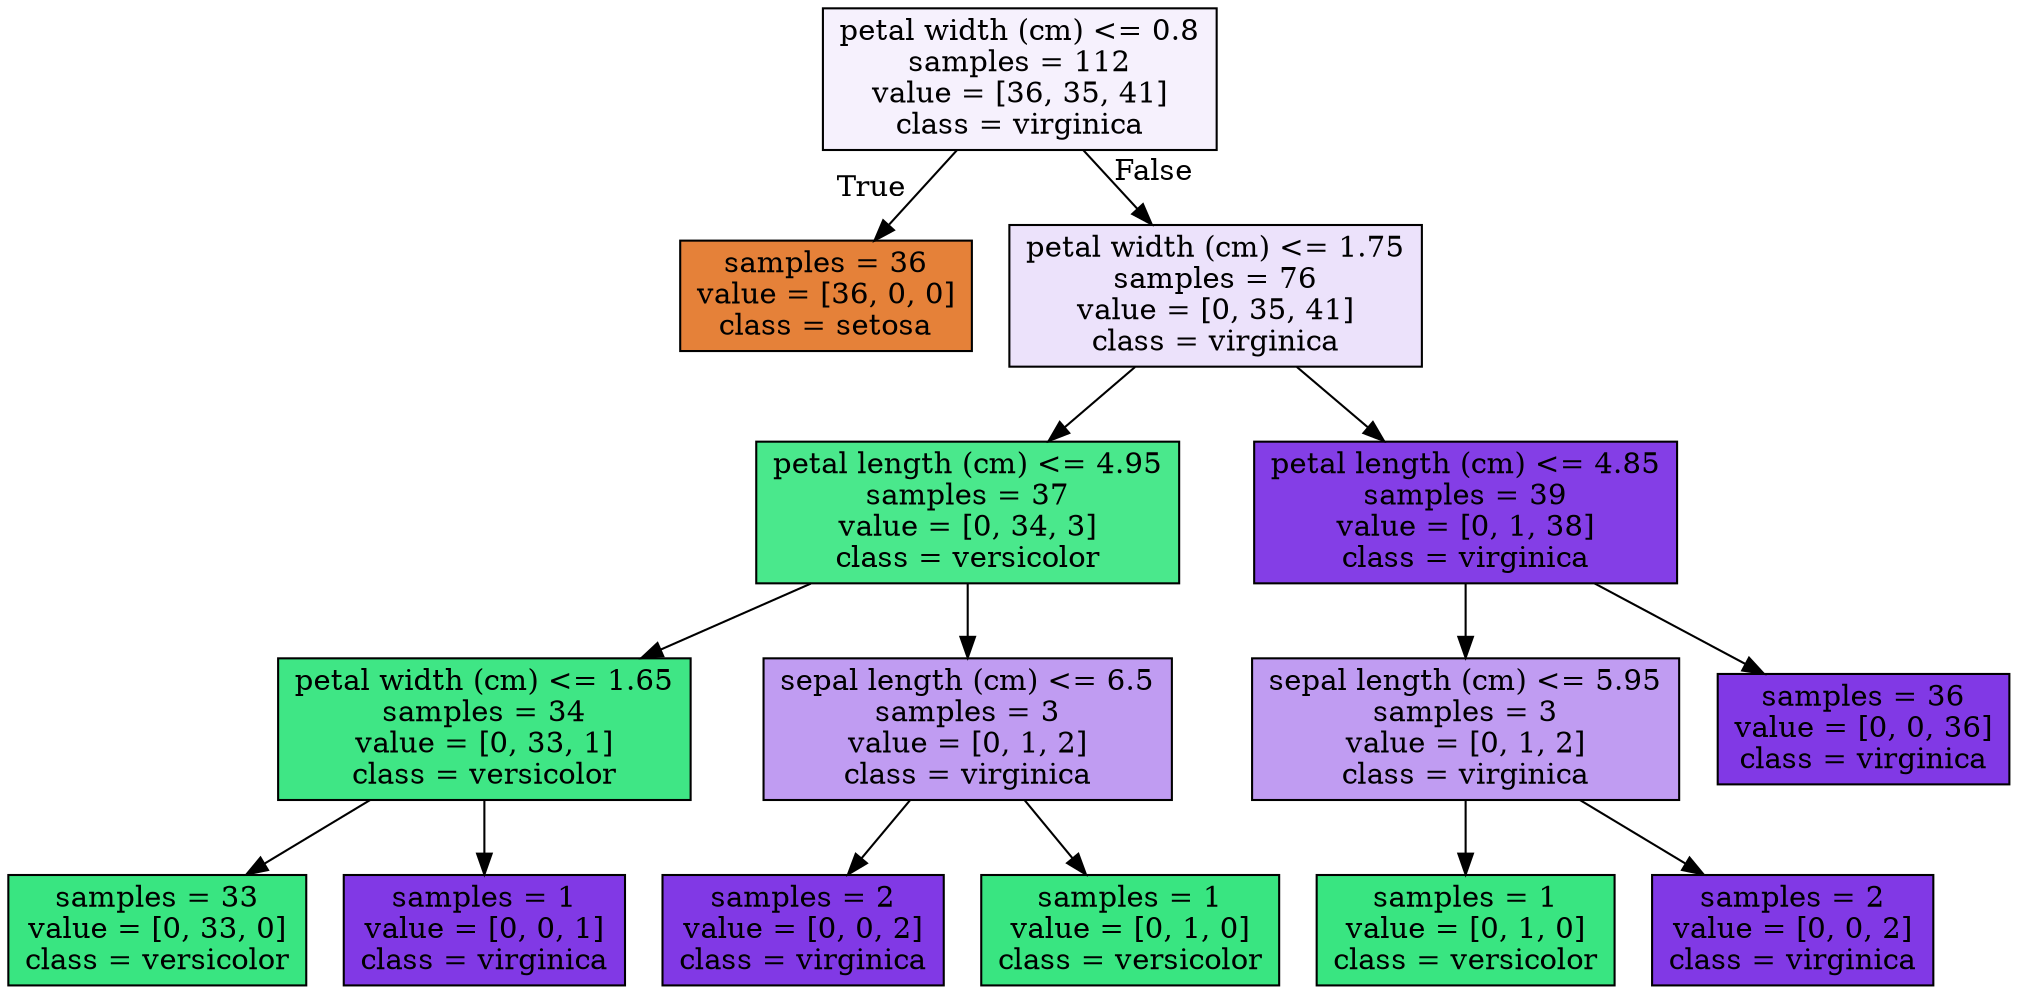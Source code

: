 digraph Tree {
node [shape=box, style="filled", color="black"] ;
0 [label="petal width (cm) <= 0.8\nsamples = 112\nvalue = [36, 35, 41]\nclass = virginica", fillcolor="#8139e511"] ;
1 [label="samples = 36\nvalue = [36, 0, 0]\nclass = setosa", fillcolor="#e58139ff"] ;
0 -> 1 [labeldistance=2.5, labelangle=45, headlabel="True"] ;
2 [label="petal width (cm) <= 1.75\nsamples = 76\nvalue = [0, 35, 41]\nclass = virginica", fillcolor="#8139e525"] ;
0 -> 2 [labeldistance=2.5, labelangle=-45, headlabel="False"] ;
3 [label="petal length (cm) <= 4.95\nsamples = 37\nvalue = [0, 34, 3]\nclass = versicolor", fillcolor="#39e581e9"] ;
2 -> 3 ;
4 [label="petal width (cm) <= 1.65\nsamples = 34\nvalue = [0, 33, 1]\nclass = versicolor", fillcolor="#39e581f7"] ;
3 -> 4 ;
5 [label="samples = 33\nvalue = [0, 33, 0]\nclass = versicolor", fillcolor="#39e581ff"] ;
4 -> 5 ;
6 [label="samples = 1\nvalue = [0, 0, 1]\nclass = virginica", fillcolor="#8139e5ff"] ;
4 -> 6 ;
7 [label="sepal length (cm) <= 6.5\nsamples = 3\nvalue = [0, 1, 2]\nclass = virginica", fillcolor="#8139e57f"] ;
3 -> 7 ;
8 [label="samples = 2\nvalue = [0, 0, 2]\nclass = virginica", fillcolor="#8139e5ff"] ;
7 -> 8 ;
9 [label="samples = 1\nvalue = [0, 1, 0]\nclass = versicolor", fillcolor="#39e581ff"] ;
7 -> 9 ;
10 [label="petal length (cm) <= 4.85\nsamples = 39\nvalue = [0, 1, 38]\nclass = virginica", fillcolor="#8139e5f8"] ;
2 -> 10 ;
11 [label="sepal length (cm) <= 5.95\nsamples = 3\nvalue = [0, 1, 2]\nclass = virginica", fillcolor="#8139e57f"] ;
10 -> 11 ;
12 [label="samples = 1\nvalue = [0, 1, 0]\nclass = versicolor", fillcolor="#39e581ff"] ;
11 -> 12 ;
13 [label="samples = 2\nvalue = [0, 0, 2]\nclass = virginica", fillcolor="#8139e5ff"] ;
11 -> 13 ;
14 [label="samples = 36\nvalue = [0, 0, 36]\nclass = virginica", fillcolor="#8139e5ff"] ;
10 -> 14 ;
}
